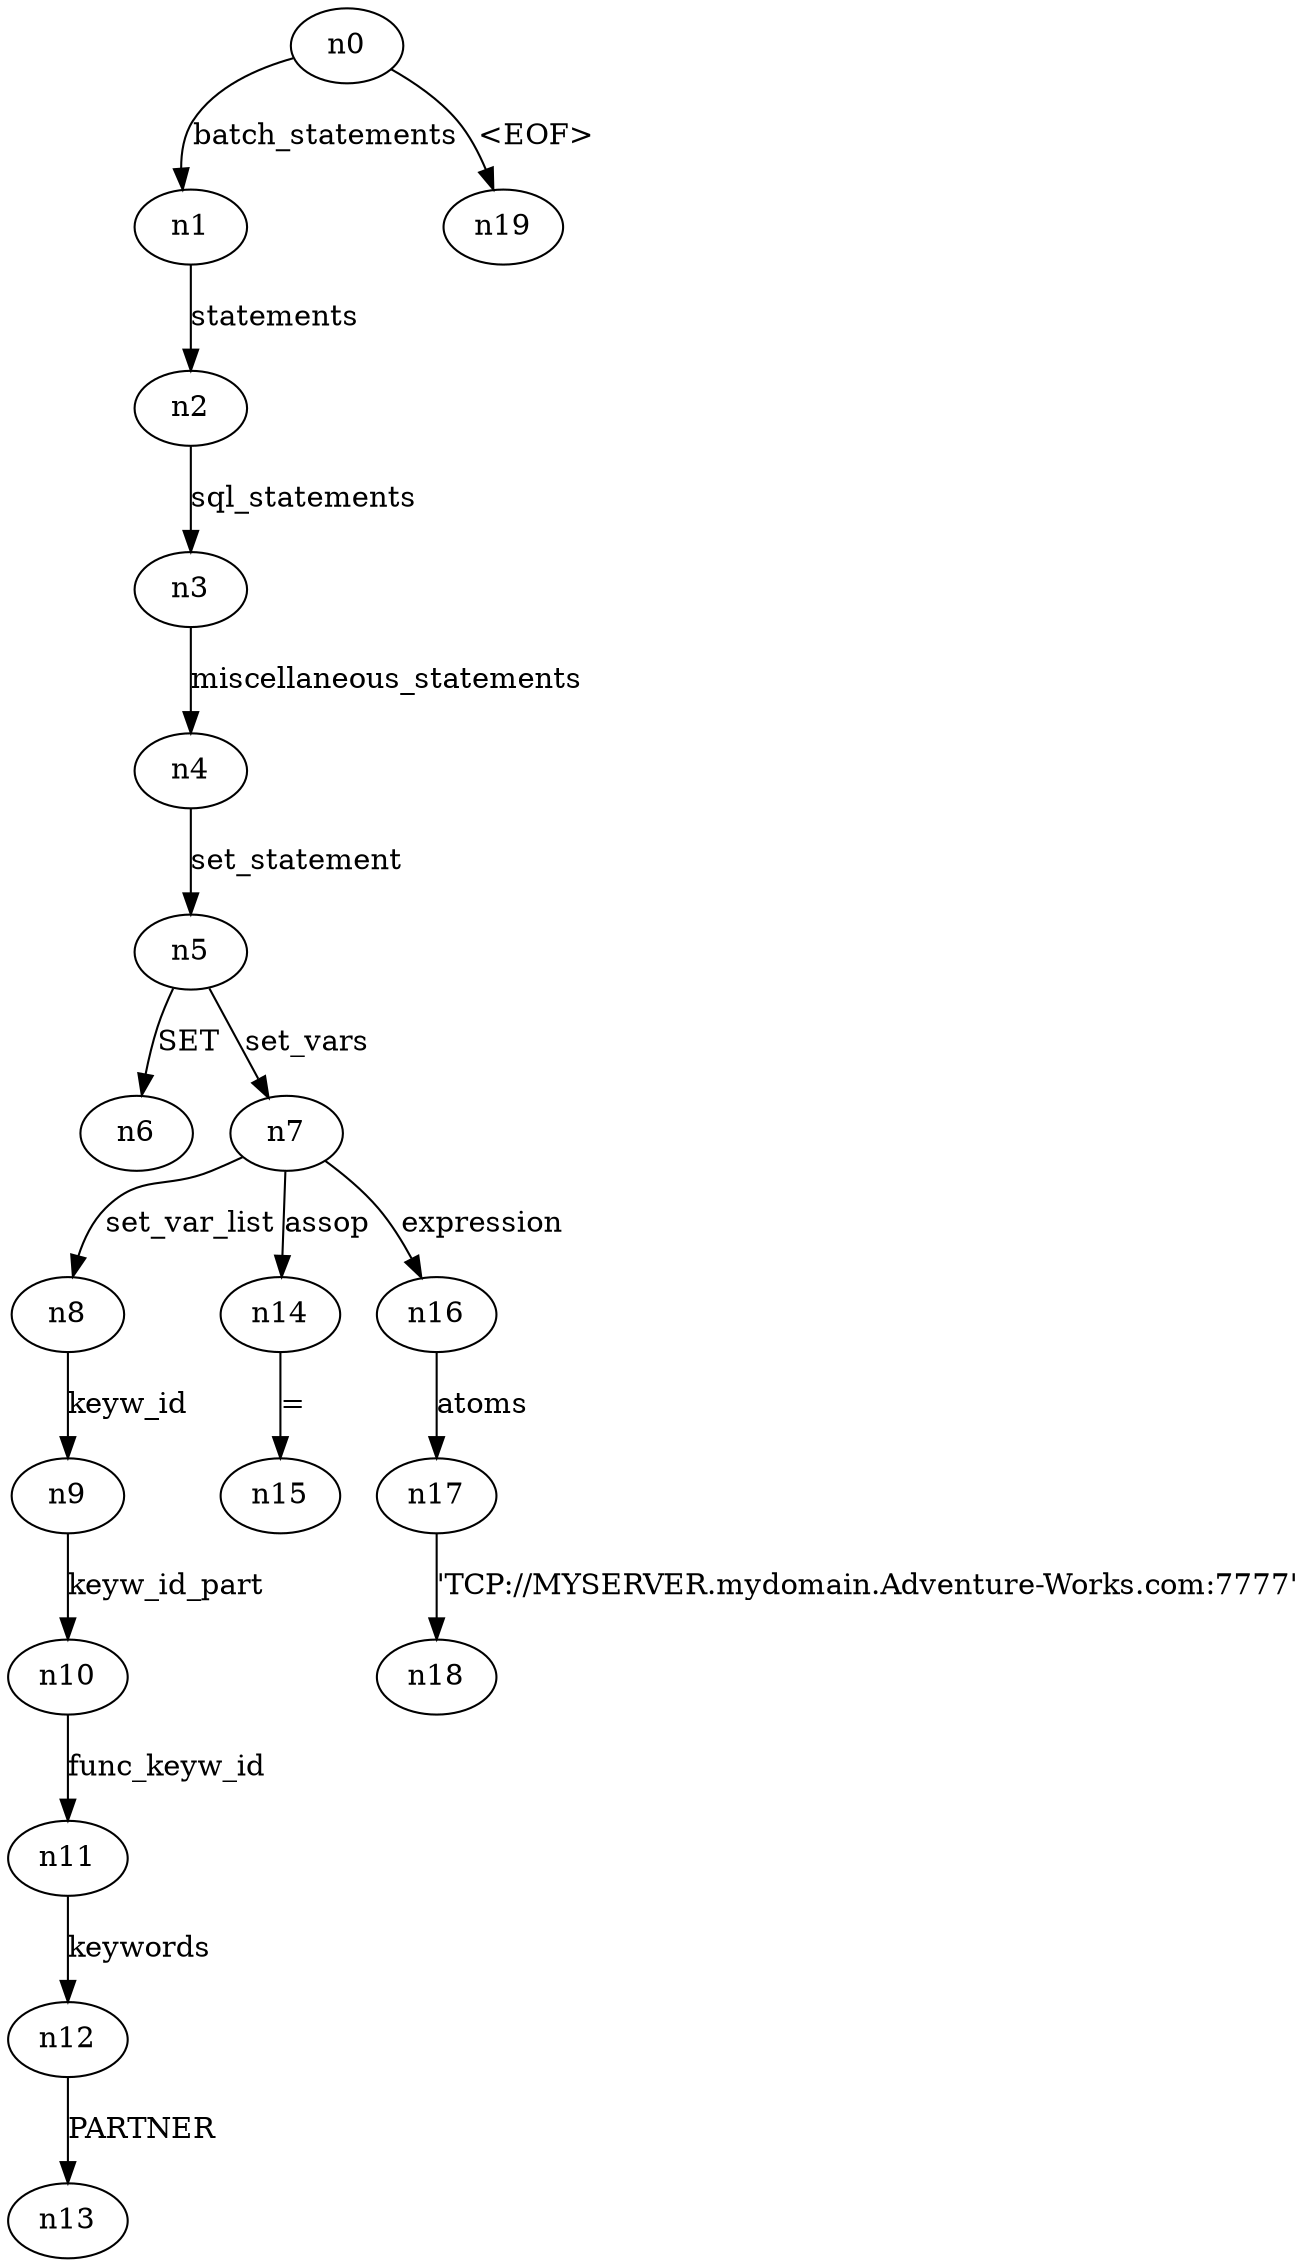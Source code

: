 digraph ParseTree {
  n0 -> n1 [label="batch_statements"];
  n1 -> n2 [label="statements"];
  n2 -> n3 [label="sql_statements"];
  n3 -> n4 [label="miscellaneous_statements"];
  n4 -> n5 [label="set_statement"];
  n5 -> n6 [label="SET"];
  n5 -> n7 [label="set_vars"];
  n7 -> n8 [label="set_var_list"];
  n8 -> n9 [label="keyw_id"];
  n9 -> n10 [label="keyw_id_part"];
  n10 -> n11 [label="func_keyw_id"];
  n11 -> n12 [label="keywords"];
  n12 -> n13 [label="PARTNER"];
  n7 -> n14 [label="assop"];
  n14 -> n15 [label="="];
  n7 -> n16 [label="expression"];
  n16 -> n17 [label="atoms"];
  n17 -> n18 [label="'TCP://MYSERVER.mydomain.Adventure-Works.com:7777'"];
  n0 -> n19 [label="<EOF>"];
}